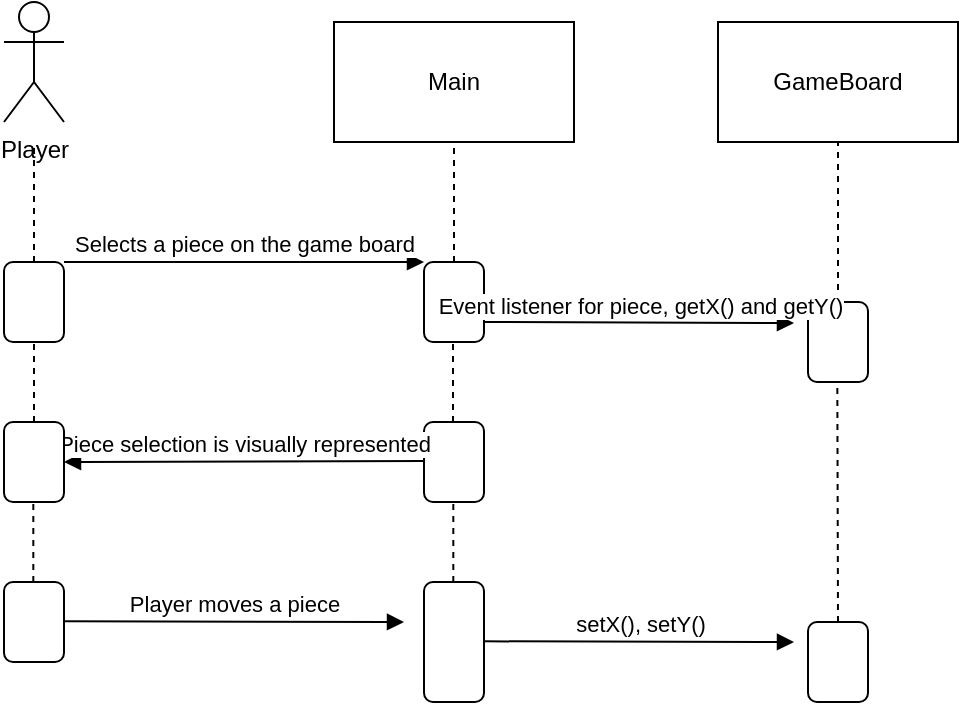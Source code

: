 <mxfile version="21.0.6" type="device"><diagram name="Page-1" id="g_z1YX8WU7N2P-qjqpX8"><mxGraphModel dx="1434" dy="760" grid="1" gridSize="10" guides="1" tooltips="1" connect="1" arrows="1" fold="1" page="1" pageScale="1" pageWidth="827" pageHeight="1169" math="0" shadow="0"><root><mxCell id="0"/><mxCell id="1" parent="0"/><mxCell id="uN5YURebSjbcg9Rc2llZ-1" value="Main" style="rounded=0;whiteSpace=wrap;html=1;" vertex="1" parent="1"><mxGeometry x="335" y="100" width="120" height="60" as="geometry"/></mxCell><mxCell id="uN5YURebSjbcg9Rc2llZ-2" value="GameBoard" style="rounded=0;whiteSpace=wrap;html=1;" vertex="1" parent="1"><mxGeometry x="527" y="100" width="120" height="60" as="geometry"/></mxCell><mxCell id="uN5YURebSjbcg9Rc2llZ-3" value="" style="rounded=1;whiteSpace=wrap;html=1;" vertex="1" parent="1"><mxGeometry x="170" y="220" width="30" height="40" as="geometry"/></mxCell><mxCell id="uN5YURebSjbcg9Rc2llZ-4" value="" style="endArrow=none;dashed=1;html=1;rounded=0;exitX=0.5;exitY=0;exitDx=0;exitDy=0;" edge="1" parent="1" source="uN5YURebSjbcg9Rc2llZ-3"><mxGeometry width="50" height="50" relative="1" as="geometry"><mxPoint x="135" y="210" as="sourcePoint"/><mxPoint x="185" y="160" as="targetPoint"/></mxGeometry></mxCell><mxCell id="uN5YURebSjbcg9Rc2llZ-5" value="Selects a piece on the game board" style="html=1;verticalAlign=bottom;endArrow=block;edgeStyle=elbowEdgeStyle;elbow=vertical;curved=0;rounded=0;entryX=0;entryY=0;entryDx=0;entryDy=0;" edge="1" parent="1" target="uN5YURebSjbcg9Rc2llZ-7"><mxGeometry width="80" relative="1" as="geometry"><mxPoint x="200" y="220" as="sourcePoint"/><mxPoint x="385" y="220" as="targetPoint"/></mxGeometry></mxCell><mxCell id="uN5YURebSjbcg9Rc2llZ-6" value="Player" style="shape=umlActor;verticalLabelPosition=bottom;verticalAlign=top;html=1;" vertex="1" parent="1"><mxGeometry x="170" y="90" width="30" height="60" as="geometry"/></mxCell><mxCell id="uN5YURebSjbcg9Rc2llZ-7" value="" style="rounded=1;whiteSpace=wrap;html=1;" vertex="1" parent="1"><mxGeometry x="380" y="220" width="30" height="40" as="geometry"/></mxCell><mxCell id="uN5YURebSjbcg9Rc2llZ-8" value="" style="endArrow=none;dashed=1;html=1;rounded=0;exitX=0.5;exitY=0;exitDx=0;exitDy=0;" edge="1" parent="1" source="uN5YURebSjbcg9Rc2llZ-7"><mxGeometry width="50" height="50" relative="1" as="geometry"><mxPoint x="345" y="210" as="sourcePoint"/><mxPoint x="395" y="160" as="targetPoint"/></mxGeometry></mxCell><mxCell id="uN5YURebSjbcg9Rc2llZ-9" value="" style="rounded=1;whiteSpace=wrap;html=1;" vertex="1" parent="1"><mxGeometry x="572" y="240" width="30" height="40" as="geometry"/></mxCell><mxCell id="uN5YURebSjbcg9Rc2llZ-10" value="" style="endArrow=none;dashed=1;html=1;rounded=0;exitX=0.5;exitY=0;exitDx=0;exitDy=0;" edge="1" parent="1" source="uN5YURebSjbcg9Rc2llZ-9"><mxGeometry width="50" height="50" relative="1" as="geometry"><mxPoint x="537" y="210" as="sourcePoint"/><mxPoint x="587" y="160" as="targetPoint"/></mxGeometry></mxCell><mxCell id="uN5YURebSjbcg9Rc2llZ-11" value="Event listener for piece, getX() and getY()" style="html=1;verticalAlign=bottom;endArrow=block;edgeStyle=elbowEdgeStyle;elbow=vertical;curved=0;rounded=0;" edge="1" parent="1"><mxGeometry width="80" relative="1" as="geometry"><mxPoint x="410" y="250" as="sourcePoint"/><mxPoint x="565" y="250.5" as="targetPoint"/></mxGeometry></mxCell><mxCell id="uN5YURebSjbcg9Rc2llZ-12" value="" style="endArrow=none;dashed=1;html=1;rounded=0;" edge="1" parent="1"><mxGeometry width="50" height="50" relative="1" as="geometry"><mxPoint x="185" y="300" as="sourcePoint"/><mxPoint x="185" y="260" as="targetPoint"/></mxGeometry></mxCell><mxCell id="uN5YURebSjbcg9Rc2llZ-14" value="" style="endArrow=none;dashed=1;html=1;rounded=0;exitX=0.5;exitY=0;exitDx=0;exitDy=0;" edge="1" parent="1"><mxGeometry width="50" height="50" relative="1" as="geometry"><mxPoint x="394.5" y="300" as="sourcePoint"/><mxPoint x="394.5" y="260" as="targetPoint"/></mxGeometry></mxCell><mxCell id="uN5YURebSjbcg9Rc2llZ-29" value="" style="rounded=1;whiteSpace=wrap;html=1;" vertex="1" parent="1"><mxGeometry x="380" y="300" width="30" height="40" as="geometry"/></mxCell><mxCell id="uN5YURebSjbcg9Rc2llZ-30" value="Piece selection is visually represented" style="html=1;verticalAlign=bottom;endArrow=block;edgeStyle=elbowEdgeStyle;elbow=vertical;curved=0;rounded=0;exitX=0;exitY=1;exitDx=0;exitDy=0;entryX=1;entryY=0.5;entryDx=0;entryDy=0;" edge="1" parent="1" target="uN5YURebSjbcg9Rc2llZ-31"><mxGeometry width="80" relative="1" as="geometry"><mxPoint x="380" y="319.5" as="sourcePoint"/><mxPoint x="220" y="321" as="targetPoint"/></mxGeometry></mxCell><mxCell id="uN5YURebSjbcg9Rc2llZ-31" value="" style="rounded=1;whiteSpace=wrap;html=1;" vertex="1" parent="1"><mxGeometry x="170" y="300" width="30" height="40" as="geometry"/></mxCell><mxCell id="uN5YURebSjbcg9Rc2llZ-32" value="" style="endArrow=none;dashed=1;html=1;rounded=0;" edge="1" parent="1"><mxGeometry width="50" height="50" relative="1" as="geometry"><mxPoint x="184.66" y="380" as="sourcePoint"/><mxPoint x="184.66" y="340" as="targetPoint"/></mxGeometry></mxCell><mxCell id="uN5YURebSjbcg9Rc2llZ-33" value="" style="rounded=1;whiteSpace=wrap;html=1;" vertex="1" parent="1"><mxGeometry x="170" y="380" width="30" height="40" as="geometry"/></mxCell><mxCell id="uN5YURebSjbcg9Rc2llZ-34" value="Player moves a piece" style="html=1;verticalAlign=bottom;endArrow=block;edgeStyle=elbowEdgeStyle;elbow=vertical;curved=0;rounded=0;exitX=0;exitY=1;exitDx=0;exitDy=0;" edge="1" parent="1"><mxGeometry width="80" relative="1" as="geometry"><mxPoint x="200" y="399.66" as="sourcePoint"/><mxPoint x="370" y="400" as="targetPoint"/></mxGeometry></mxCell><mxCell id="uN5YURebSjbcg9Rc2llZ-35" value="" style="rounded=1;whiteSpace=wrap;html=1;" vertex="1" parent="1"><mxGeometry x="380" y="380" width="30" height="60" as="geometry"/></mxCell><mxCell id="uN5YURebSjbcg9Rc2llZ-36" value="" style="rounded=1;whiteSpace=wrap;html=1;" vertex="1" parent="1"><mxGeometry x="572" y="400" width="30" height="40" as="geometry"/></mxCell><mxCell id="uN5YURebSjbcg9Rc2llZ-37" value="" style="endArrow=none;dashed=1;html=1;rounded=0;" edge="1" parent="1"><mxGeometry width="50" height="50" relative="1" as="geometry"><mxPoint x="394.66" y="380" as="sourcePoint"/><mxPoint x="394.66" y="340" as="targetPoint"/></mxGeometry></mxCell><mxCell id="uN5YURebSjbcg9Rc2llZ-38" value="" style="endArrow=none;dashed=1;html=1;rounded=0;exitX=0.5;exitY=0;exitDx=0;exitDy=0;" edge="1" parent="1" source="uN5YURebSjbcg9Rc2llZ-36"><mxGeometry width="50" height="50" relative="1" as="geometry"><mxPoint x="586.66" y="320" as="sourcePoint"/><mxPoint x="586.66" y="280" as="targetPoint"/></mxGeometry></mxCell><mxCell id="uN5YURebSjbcg9Rc2llZ-39" value="setX(), setY()" style="html=1;verticalAlign=bottom;endArrow=block;edgeStyle=elbowEdgeStyle;elbow=vertical;curved=0;rounded=0;" edge="1" parent="1"><mxGeometry width="80" relative="1" as="geometry"><mxPoint x="410" y="409.66" as="sourcePoint"/><mxPoint x="565" y="410.16" as="targetPoint"/></mxGeometry></mxCell></root></mxGraphModel></diagram></mxfile>